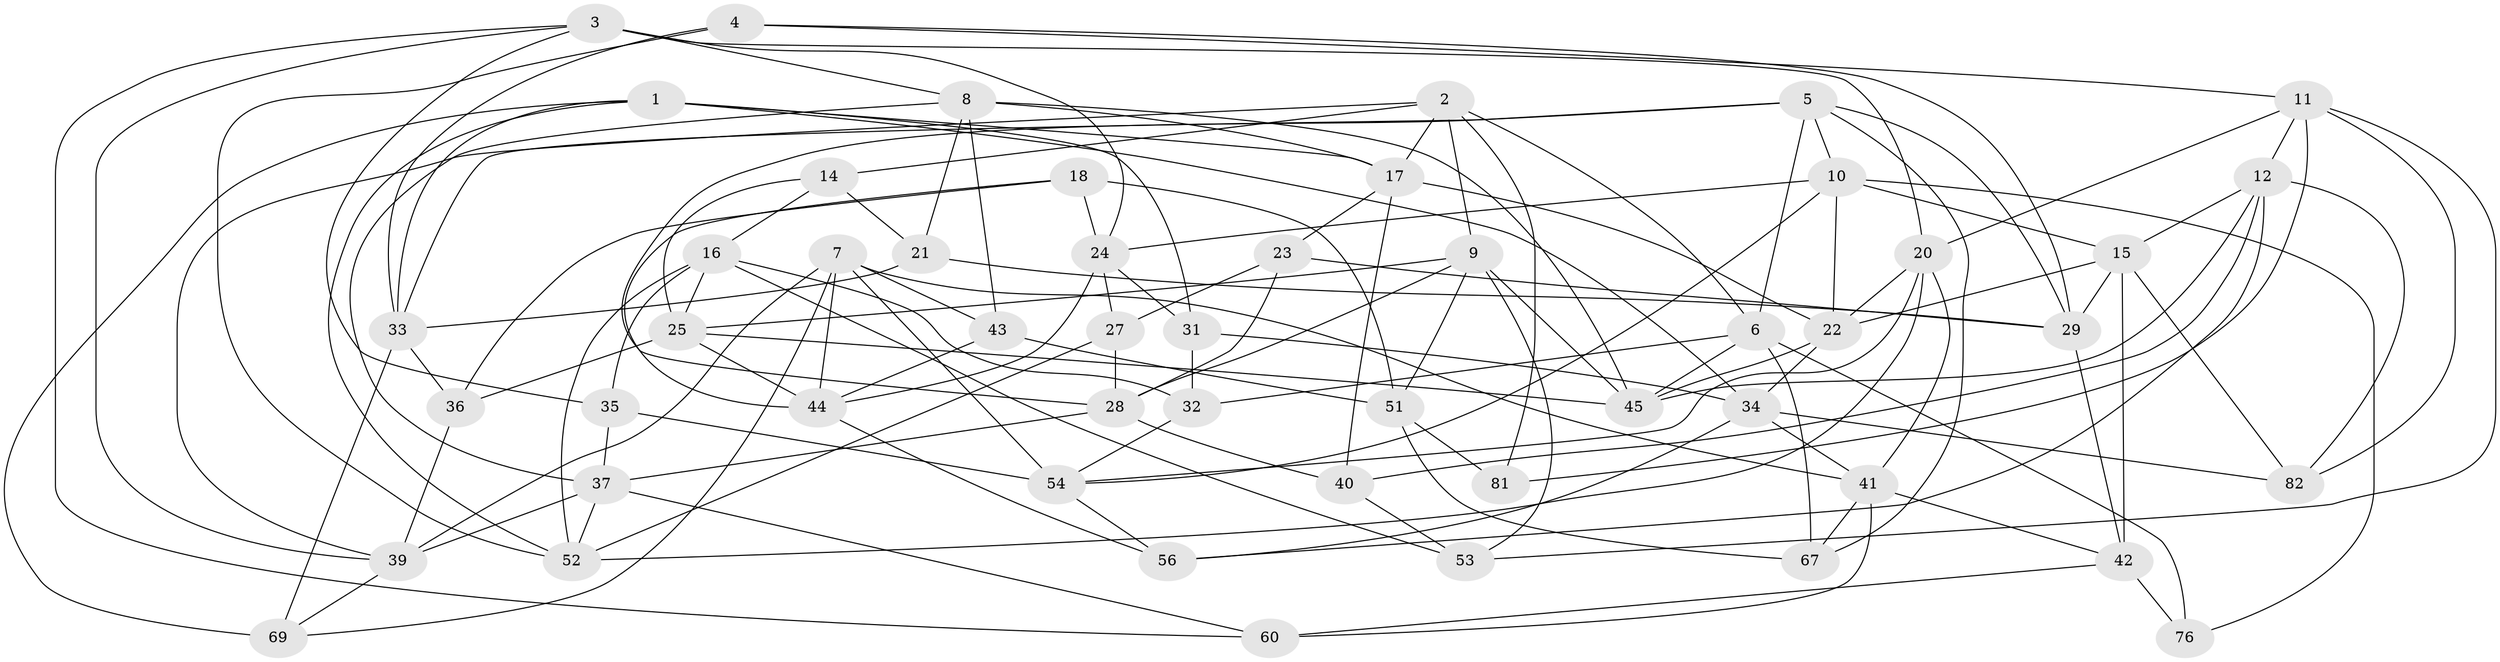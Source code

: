 // Generated by graph-tools (version 1.1) at 2025/24/03/03/25 07:24:29]
// undirected, 51 vertices, 131 edges
graph export_dot {
graph [start="1"]
  node [color=gray90,style=filled];
  1 [super="+61"];
  2 [super="+77"];
  3 [super="+30"];
  4;
  5 [super="+19"];
  6 [super="+62"];
  7 [super="+70"];
  8 [super="+49"];
  9 [super="+26"];
  10 [super="+71"];
  11 [super="+13"];
  12 [super="+68"];
  14;
  15 [super="+64"];
  16 [super="+75"];
  17 [super="+48"];
  18;
  20 [super="+58"];
  21;
  22 [super="+65"];
  23;
  24 [super="+46"];
  25 [super="+72"];
  27;
  28 [super="+66"];
  29 [super="+74"];
  31;
  32;
  33 [super="+78"];
  34 [super="+38"];
  35;
  36;
  37 [super="+47"];
  39 [super="+63"];
  40;
  41 [super="+73"];
  42 [super="+50"];
  43;
  44 [super="+79"];
  45 [super="+59"];
  51 [super="+57"];
  52 [super="+55"];
  53;
  54 [super="+80"];
  56;
  60;
  67;
  69;
  76;
  81;
  82;
  1 -- 34;
  1 -- 69;
  1 -- 52;
  1 -- 33;
  1 -- 31;
  1 -- 17;
  2 -- 6;
  2 -- 14;
  2 -- 81;
  2 -- 17;
  2 -- 39;
  2 -- 9;
  3 -- 35;
  3 -- 24;
  3 -- 8;
  3 -- 60;
  3 -- 39;
  3 -- 20;
  4 -- 29;
  4 -- 33;
  4 -- 11;
  4 -- 52;
  5 -- 28;
  5 -- 67;
  5 -- 29;
  5 -- 33;
  5 -- 10;
  5 -- 6;
  6 -- 32;
  6 -- 67;
  6 -- 45;
  6 -- 76;
  7 -- 54;
  7 -- 41;
  7 -- 43;
  7 -- 44;
  7 -- 69;
  7 -- 39;
  8 -- 45;
  8 -- 43;
  8 -- 21;
  8 -- 37;
  8 -- 17;
  9 -- 45;
  9 -- 25;
  9 -- 28;
  9 -- 51;
  9 -- 53;
  10 -- 76;
  10 -- 15;
  10 -- 22;
  10 -- 24;
  10 -- 54;
  11 -- 12;
  11 -- 81;
  11 -- 82;
  11 -- 20;
  11 -- 53;
  12 -- 40;
  12 -- 15;
  12 -- 56;
  12 -- 82;
  12 -- 45;
  14 -- 21;
  14 -- 25;
  14 -- 16;
  15 -- 29;
  15 -- 82;
  15 -- 22;
  15 -- 42;
  16 -- 53;
  16 -- 35;
  16 -- 52;
  16 -- 25;
  16 -- 32;
  17 -- 23;
  17 -- 40;
  17 -- 22;
  18 -- 36;
  18 -- 24;
  18 -- 44;
  18 -- 51;
  20 -- 22;
  20 -- 52;
  20 -- 41;
  20 -- 54;
  21 -- 29;
  21 -- 33;
  22 -- 45;
  22 -- 34;
  23 -- 27;
  23 -- 28;
  23 -- 29;
  24 -- 31;
  24 -- 27;
  24 -- 44;
  25 -- 36;
  25 -- 45;
  25 -- 44;
  27 -- 52;
  27 -- 28;
  28 -- 37;
  28 -- 40;
  29 -- 42;
  31 -- 32;
  31 -- 34;
  32 -- 54;
  33 -- 69;
  33 -- 36;
  34 -- 56;
  34 -- 41;
  34 -- 82;
  35 -- 54;
  35 -- 37;
  36 -- 39;
  37 -- 60;
  37 -- 52;
  37 -- 39;
  39 -- 69;
  40 -- 53;
  41 -- 67;
  41 -- 60;
  41 -- 42;
  42 -- 60;
  42 -- 76 [weight=2];
  43 -- 44;
  43 -- 51;
  44 -- 56;
  51 -- 81 [weight=2];
  51 -- 67;
  54 -- 56;
}
